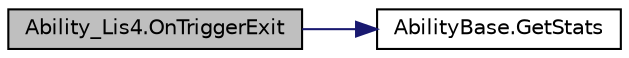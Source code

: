 digraph "Ability_Lis4.OnTriggerExit"
{
 // INTERACTIVE_SVG=YES
 // LATEX_PDF_SIZE
  bgcolor="transparent";
  edge [fontname="Helvetica",fontsize="10",labelfontname="Helvetica",labelfontsize="10"];
  node [fontname="Helvetica",fontsize="10",shape=record];
  rankdir="LR";
  Node1 [label="Ability_Lis4.OnTriggerExit",height=0.2,width=0.4,color="black", fillcolor="grey75", style="filled", fontcolor="black",tooltip=" "];
  Node1 -> Node2 [color="midnightblue",fontsize="10",style="solid",fontname="Helvetica"];
  Node2 [label="AbilityBase.GetStats",height=0.2,width=0.4,color="black",URL="$class_ability_base.html#a1efb376f3d64023249da5dd6c5346aac",tooltip="Funció generica que retorna null si no és un objectiu valid o el component concret de Stats de l'obje..."];
}
